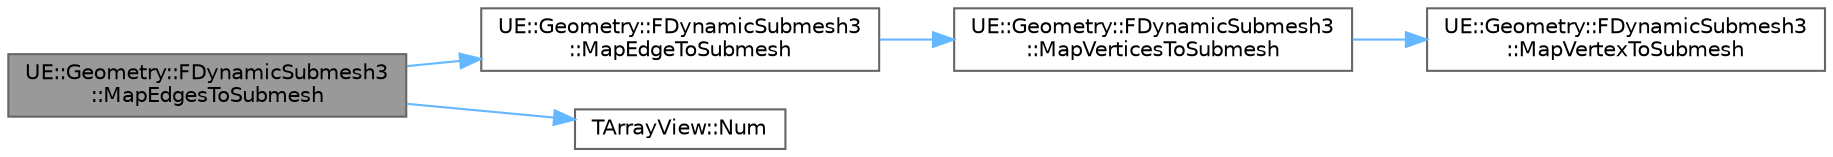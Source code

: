 digraph "UE::Geometry::FDynamicSubmesh3::MapEdgesToSubmesh"
{
 // INTERACTIVE_SVG=YES
 // LATEX_PDF_SIZE
  bgcolor="transparent";
  edge [fontname=Helvetica,fontsize=10,labelfontname=Helvetica,labelfontsize=10];
  node [fontname=Helvetica,fontsize=10,shape=box,height=0.2,width=0.4];
  rankdir="LR";
  Node1 [id="Node000001",label="UE::Geometry::FDynamicSubmesh3\l::MapEdgesToSubmesh",height=0.2,width=0.4,color="gray40", fillcolor="grey60", style="filled", fontcolor="black",tooltip=" "];
  Node1 -> Node2 [id="edge1_Node000001_Node000002",color="steelblue1",style="solid",tooltip=" "];
  Node2 [id="Node000002",label="UE::Geometry::FDynamicSubmesh3\l::MapEdgeToSubmesh",height=0.2,width=0.4,color="grey40", fillcolor="white", style="filled",URL="$d4/de9/structUE_1_1Geometry_1_1FDynamicSubmesh3.html#a75068f025f5fea041fe601730f5e6220",tooltip=" "];
  Node2 -> Node3 [id="edge2_Node000002_Node000003",color="steelblue1",style="solid",tooltip=" "];
  Node3 [id="Node000003",label="UE::Geometry::FDynamicSubmesh3\l::MapVerticesToSubmesh",height=0.2,width=0.4,color="grey40", fillcolor="white", style="filled",URL="$d4/de9/structUE_1_1Geometry_1_1FDynamicSubmesh3.html#a0c71b871ecc2fc566cac99bb8851c68a",tooltip=" "];
  Node3 -> Node4 [id="edge3_Node000003_Node000004",color="steelblue1",style="solid",tooltip=" "];
  Node4 [id="Node000004",label="UE::Geometry::FDynamicSubmesh3\l::MapVertexToSubmesh",height=0.2,width=0.4,color="grey40", fillcolor="white", style="filled",URL="$d4/de9/structUE_1_1Geometry_1_1FDynamicSubmesh3.html#adcb357abbbd80a977b18c1ddf0b80108",tooltip=" "];
  Node1 -> Node5 [id="edge4_Node000001_Node000005",color="steelblue1",style="solid",tooltip=" "];
  Node5 [id="Node000005",label="TArrayView::Num",height=0.2,width=0.4,color="grey40", fillcolor="white", style="filled",URL="$db/d13/classTArrayView.html#ae5b1658ae1312e54b0d669664cbf88ed",tooltip="Returns number of elements in array."];
}
